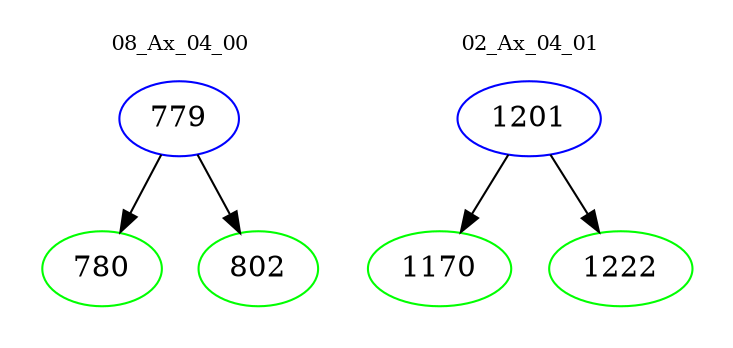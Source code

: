 digraph{
subgraph cluster_0 {
color = white
label = "08_Ax_04_00";
fontsize=10;
T0_779 [label="779", color="blue"]
T0_779 -> T0_780 [color="black"]
T0_780 [label="780", color="green"]
T0_779 -> T0_802 [color="black"]
T0_802 [label="802", color="green"]
}
subgraph cluster_1 {
color = white
label = "02_Ax_04_01";
fontsize=10;
T1_1201 [label="1201", color="blue"]
T1_1201 -> T1_1170 [color="black"]
T1_1170 [label="1170", color="green"]
T1_1201 -> T1_1222 [color="black"]
T1_1222 [label="1222", color="green"]
}
}
